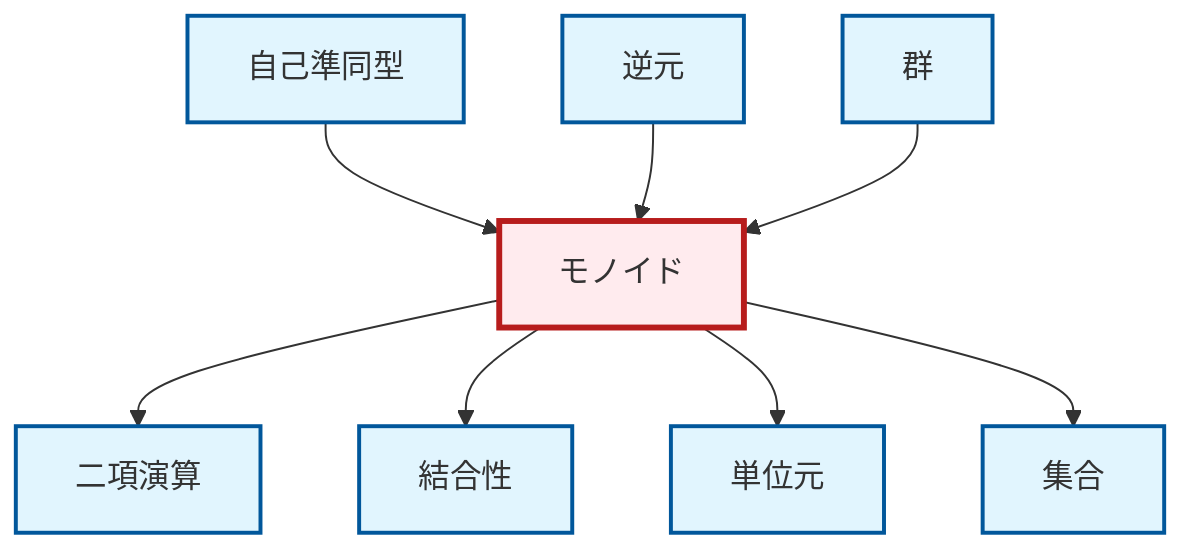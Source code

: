 graph TD
    classDef definition fill:#e1f5fe,stroke:#01579b,stroke-width:2px
    classDef theorem fill:#f3e5f5,stroke:#4a148c,stroke-width:2px
    classDef axiom fill:#fff3e0,stroke:#e65100,stroke-width:2px
    classDef example fill:#e8f5e9,stroke:#1b5e20,stroke-width:2px
    classDef current fill:#ffebee,stroke:#b71c1c,stroke-width:3px
    def-identity-element["単位元"]:::definition
    def-endomorphism["自己準同型"]:::definition
    def-associativity["結合性"]:::definition
    def-inverse-element["逆元"]:::definition
    def-set["集合"]:::definition
    def-monoid["モノイド"]:::definition
    def-group["群"]:::definition
    def-binary-operation["二項演算"]:::definition
    def-monoid --> def-binary-operation
    def-endomorphism --> def-monoid
    def-monoid --> def-associativity
    def-monoid --> def-identity-element
    def-inverse-element --> def-monoid
    def-group --> def-monoid
    def-monoid --> def-set
    class def-monoid current